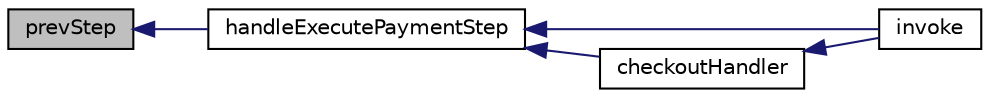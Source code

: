 digraph "prevStep"
{
  edge [fontname="Helvetica",fontsize="10",labelfontname="Helvetica",labelfontsize="10"];
  node [fontname="Helvetica",fontsize="10",shape=record];
  rankdir="LR";
  Node1 [label="prevStep",height=0.2,width=0.4,color="black", fillcolor="grey75", style="filled", fontcolor="black"];
  Node1 -> Node2 [dir="back",color="midnightblue",fontsize="10",style="solid",fontname="Helvetica"];
  Node2 [label="handleExecutePaymentStep",height=0.2,width=0.4,color="black", fillcolor="white", style="filled",URL="$class_s_s_checkout_controller.html#ac3439ed9802094815d0aab2147f0d342",tooltip="Title. "];
  Node2 -> Node3 [dir="back",color="midnightblue",fontsize="10",style="solid",fontname="Helvetica"];
  Node3 [label="invoke",height=0.2,width=0.4,color="black", fillcolor="white", style="filled",URL="$class_s_s_checkout_controller.html#a969cad912937b1e2e6e66b49d8148738"];
  Node2 -> Node4 [dir="back",color="midnightblue",fontsize="10",style="solid",fontname="Helvetica"];
  Node4 [label="checkoutHandler",height=0.2,width=0.4,color="black", fillcolor="white", style="filled",URL="$class_s_s_checkout_controller.html#aa2a0d5ed77007dbe98a2be79f430971e"];
  Node4 -> Node3 [dir="back",color="midnightblue",fontsize="10",style="solid",fontname="Helvetica"];
}
